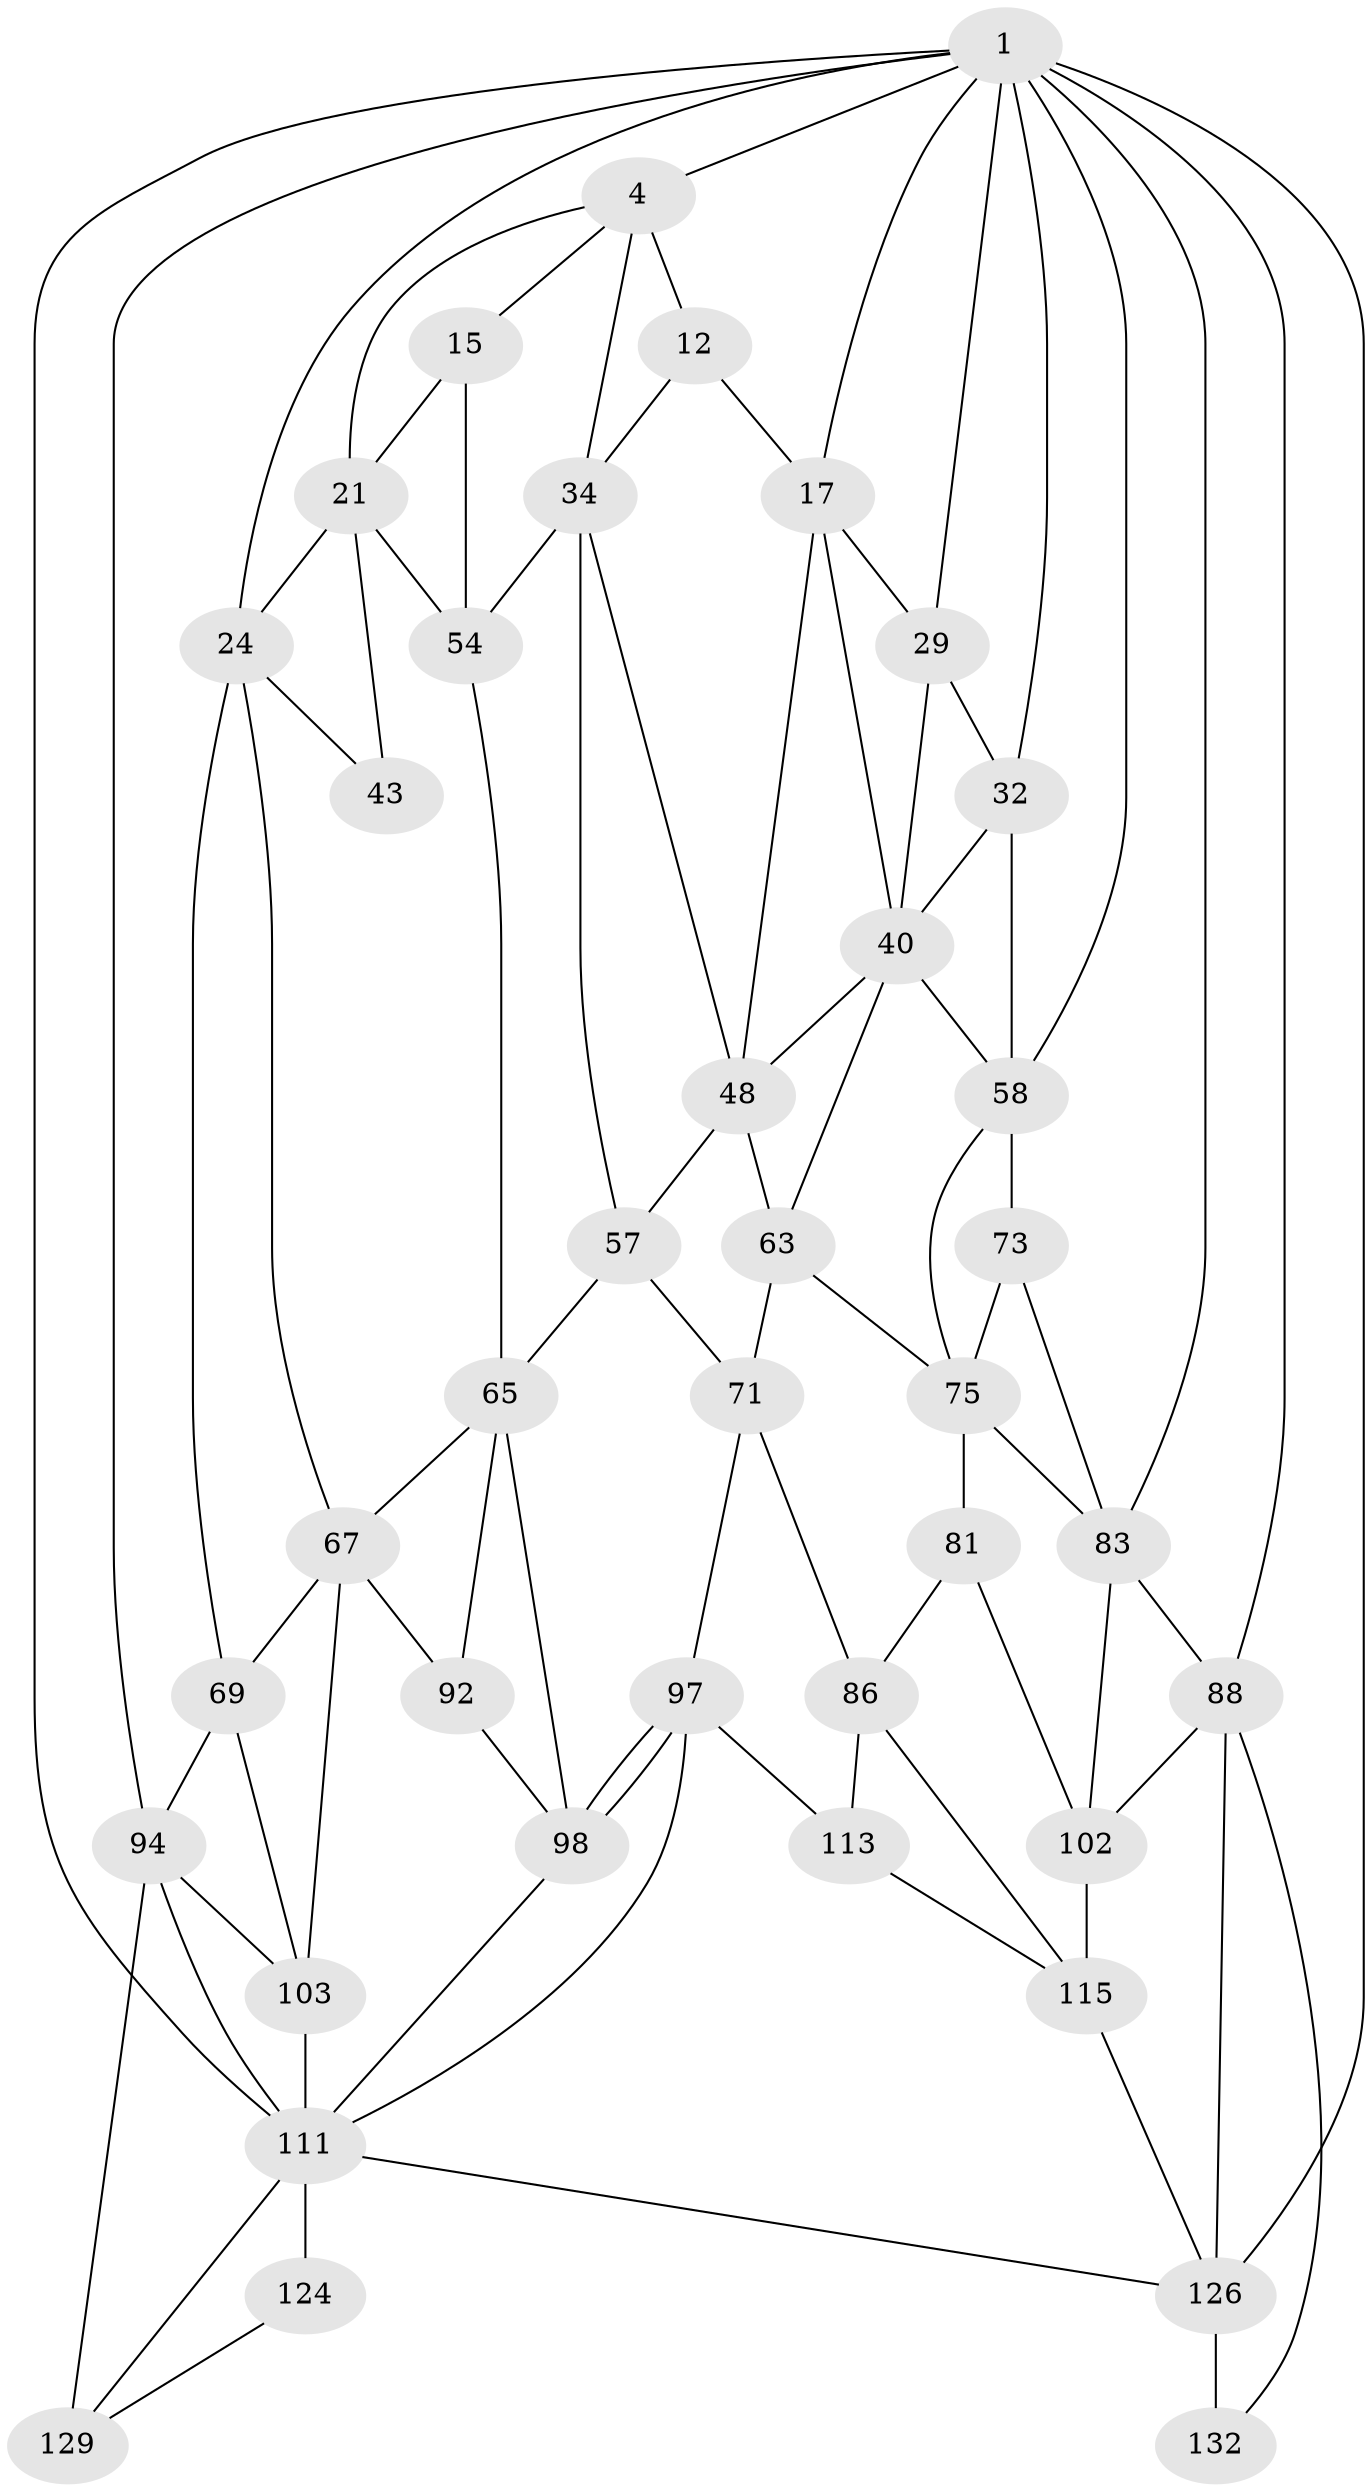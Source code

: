 // original degree distribution, {3: 0.014705882352941176, 6: 0.19117647058823528, 5: 0.5882352941176471, 4: 0.20588235294117646}
// Generated by graph-tools (version 1.1) at 2025/21/03/04/25 18:21:30]
// undirected, 40 vertices, 88 edges
graph export_dot {
graph [start="1"]
  node [color=gray90,style=filled];
  1 [pos="+1+0",super="+2+8"];
  4 [pos="+0.07359643096142564+0",super="+5"];
  12 [pos="+0.6391268082426192+0.08492939861497",super="+19"];
  15 [pos="+0.4454396582775357+0.12855667457310316",super="+27+16"];
  17 [pos="+0.7619191173237142+0.14285480366673808",super="+18+31"];
  21 [pos="+0.1878498781686383+0.09137048744377652",super="+22+41"];
  24 [pos="+0.04208233981300578+0.17669508633494377",super="+37+25"];
  29 [pos="+0.8836612686664352+0.09786194522102107",super="+33+30"];
  32 [pos="+1+0.15669482084016326",super="+39"];
  34 [pos="+0.5425276218514731+0.1988980063303882",super="+35"];
  40 [pos="+0.8799932774186031+0.17614182880195065",super="+45"];
  43 [pos="+0.14509357153643987+0.2598110394827448",super="+44"];
  48 [pos="+0.6652738231270474+0.27491025015678067",super="+49"];
  54 [pos="+0.35702718306745823+0.3164015674182764",super="+55"];
  57 [pos="+0.4845117065181248+0.3208306113678566",super="+72"];
  58 [pos="+0.8671536511154417+0.268047324600536",super="+61+59"];
  63 [pos="+0.6148052613581794+0.42805015515088835",super="+64"];
  65 [pos="+0.3068504131547988+0.41870082138949216",super="+66+78"];
  67 [pos="+0.17152769507841947+0.47537814669698475",super="+68+99"];
  69 [pos="+0+0.4456468357508015",super="+70"];
  71 [pos="+0.5608367843048128+0.46960538202608804",super="+87"];
  73 [pos="+0.9075655077334898+0.40906129603961977",super="+82+74"];
  75 [pos="+0.7597776280564628+0.3961942975609142",super="+76+77"];
  81 [pos="+0.7630692416538613+0.5237489700158644",super="+85"];
  83 [pos="+1+0.6446062697683044",super="+84"];
  86 [pos="+0.6125033658623119+0.6252185612703778",super="+112"];
  88 [pos="+1+1",super="+89"];
  92 [pos="+0.2938549161487199+0.6300616237024271",super="+106+93"];
  94 [pos="+0+0.8253092690372356",super="+95+108"];
  97 [pos="+0.4522236629719524+0.6397177879224775",super="+109"];
  98 [pos="+0.45205687380454895+0.6396371118450883",super="+105"];
  102 [pos="+0.8042586785827986+0.714039848013178",super="+114"];
  103 [pos="+0.13517592219265584+0.7058407003574183",super="+104"];
  111 [pos="+0.35445886109909386+0.8213118319765018",super="+117"];
  113 [pos="+0.5012925953290409+0.8018376644570172"];
  115 [pos="+0.7164780289458976+0.8388932653530089",super="+116"];
  124 [pos="+0.16168692782717758+0.8865563742129238"];
  126 [pos="+0.5429042110218962+0.9551256915219166",super="+131+127"];
  129 [pos="+0.045389736295211584+0.9029894748564034",super="+130"];
  132 [pos="+0.8376153634704118+1"];
  1 -- 4 [weight=2];
  1 -- 83;
  1 -- 88 [weight=2];
  1 -- 24;
  1 -- 58;
  1 -- 94;
  1 -- 32 [weight=2];
  1 -- 17;
  1 -- 29;
  1 -- 126;
  1 -- 111;
  4 -- 21;
  4 -- 34;
  4 -- 12 [weight=2];
  4 -- 15 [weight=2];
  12 -- 17;
  12 -- 34;
  15 -- 54;
  15 -- 21 [weight=2];
  17 -- 48;
  17 -- 29;
  17 -- 40;
  21 -- 24 [weight=2];
  21 -- 43 [weight=2];
  21 -- 54;
  24 -- 67;
  24 -- 43 [weight=2];
  24 -- 69;
  29 -- 32;
  29 -- 40 [weight=2];
  32 -- 58;
  32 -- 40;
  34 -- 54;
  34 -- 57;
  34 -- 48;
  40 -- 48;
  40 -- 58;
  40 -- 63;
  48 -- 57;
  48 -- 63;
  54 -- 65;
  57 -- 65;
  57 -- 71;
  58 -- 73 [weight=2];
  58 -- 75;
  63 -- 71;
  63 -- 75;
  65 -- 67;
  65 -- 98 [weight=2];
  65 -- 92 [weight=2];
  67 -- 69;
  67 -- 103;
  67 -- 92;
  69 -- 103;
  69 -- 94;
  71 -- 97;
  71 -- 86;
  73 -- 75 [weight=2];
  73 -- 83;
  75 -- 81 [weight=2];
  75 -- 83;
  81 -- 102;
  81 -- 86;
  83 -- 88;
  83 -- 102;
  86 -- 113;
  86 -- 115;
  88 -- 132;
  88 -- 102;
  88 -- 126;
  92 -- 98;
  94 -- 129 [weight=2];
  94 -- 103;
  94 -- 111;
  97 -- 98;
  97 -- 98;
  97 -- 113;
  97 -- 111 [weight=2];
  98 -- 111;
  102 -- 115;
  103 -- 111;
  111 -- 129;
  111 -- 126;
  111 -- 124 [weight=2];
  113 -- 115;
  115 -- 126 [weight=2];
  124 -- 129;
  126 -- 132 [weight=2];
}
